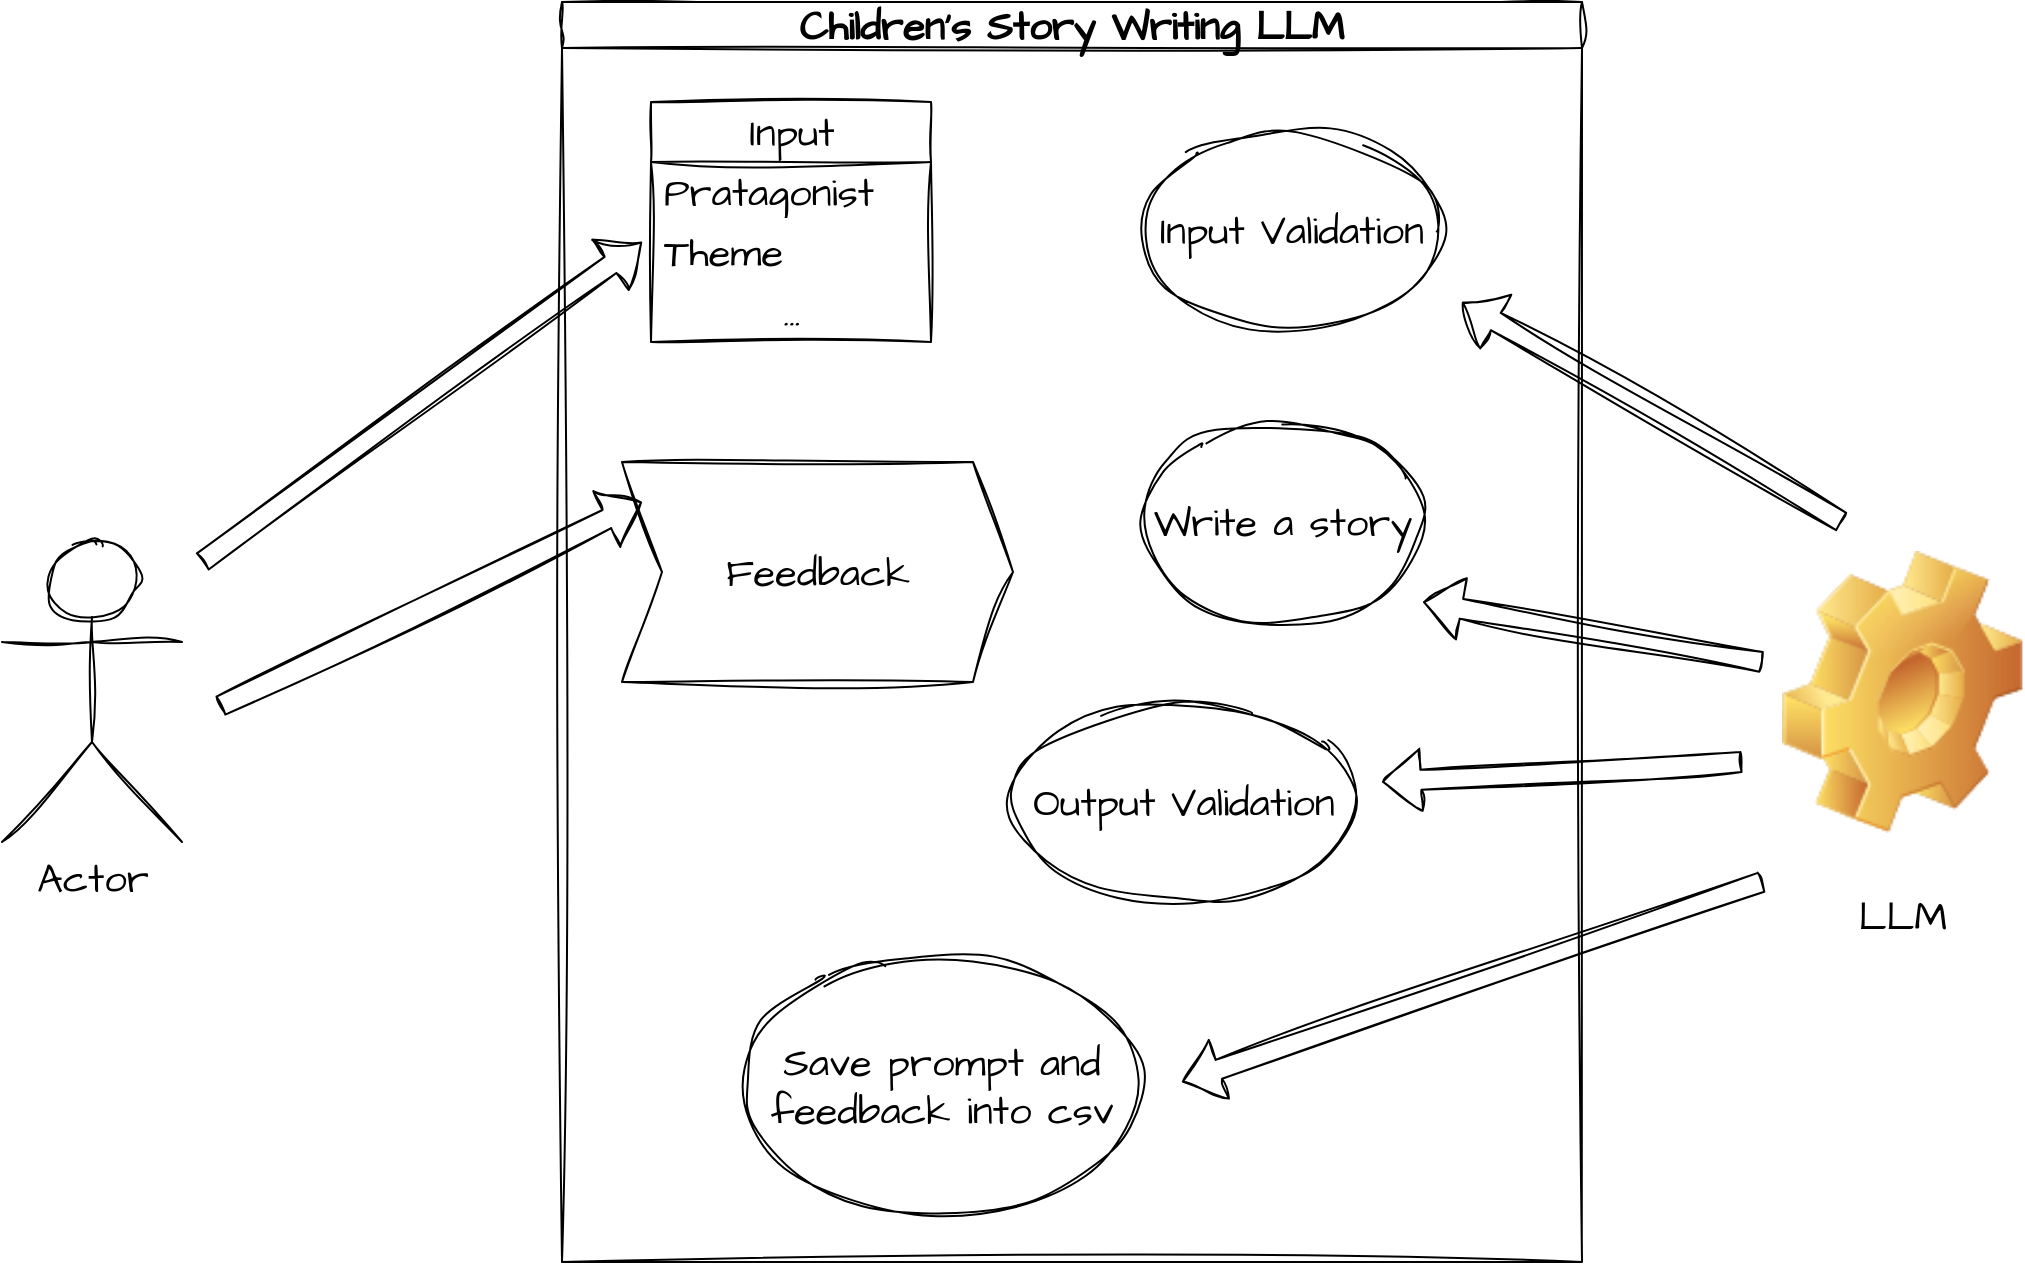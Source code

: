 <mxfile version="21.7.1" type="device">
  <diagram name="Page-1" id="e7e014a7-5840-1c2e-5031-d8a46d1fe8dd">
    <mxGraphModel dx="1593" dy="1659" grid="1" gridSize="10" guides="1" tooltips="1" connect="1" arrows="1" fold="1" page="1" pageScale="1" pageWidth="1169" pageHeight="826" background="none" math="0" shadow="0">
      <root>
        <mxCell id="0" />
        <mxCell id="1" parent="0" />
        <mxCell id="kxZoDECyMhjWRojpvkHS-41" value="Actor" style="shape=umlActor;verticalLabelPosition=bottom;verticalAlign=top;html=1;outlineConnect=0;sketch=1;hachureGap=4;jiggle=2;curveFitting=1;fontFamily=Architects Daughter;fontSource=https%3A%2F%2Ffonts.googleapis.com%2Fcss%3Ffamily%3DArchitects%2BDaughter;fontSize=20;" vertex="1" parent="1">
          <mxGeometry x="90" y="-420" width="90" height="150" as="geometry" />
        </mxCell>
        <mxCell id="kxZoDECyMhjWRojpvkHS-43" value="" style="shape=image;html=1;verticalLabelPosition=bottom;verticalAlign=top;imageAspect=1;aspect=fixed;image=img/clipart/Gear_128x128.png;sketch=1;hachureGap=4;jiggle=2;curveFitting=1;fontFamily=Architects Daughter;fontSource=https%3A%2F%2Ffonts.googleapis.com%2Fcss%3Ffamily%3DArchitects%2BDaughter;fontSize=20;" vertex="1" parent="1">
          <mxGeometry x="980" y="-415.5" width="120.2" height="141" as="geometry" />
        </mxCell>
        <mxCell id="kxZoDECyMhjWRojpvkHS-44" value="LLM" style="text;html=1;align=center;verticalAlign=middle;resizable=0;points=[];autosize=1;strokeColor=none;fillColor=none;fontSize=20;fontFamily=Architects Daughter;" vertex="1" parent="1">
          <mxGeometry x="1005.1" y="-253" width="70" height="40" as="geometry" />
        </mxCell>
        <mxCell id="kxZoDECyMhjWRojpvkHS-46" value="Children&#39;s Story Writing LLM" style="swimlane;whiteSpace=wrap;html=1;sketch=1;hachureGap=4;jiggle=2;curveFitting=1;fontFamily=Architects Daughter;fontSource=https%3A%2F%2Ffonts.googleapis.com%2Fcss%3Ffamily%3DArchitects%2BDaughter;fontSize=20;" vertex="1" parent="1">
          <mxGeometry x="370" y="-690" width="510" height="630" as="geometry" />
        </mxCell>
        <mxCell id="kxZoDECyMhjWRojpvkHS-47" value="Input" style="swimlane;fontStyle=0;childLayout=stackLayout;horizontal=1;startSize=30;horizontalStack=0;resizeParent=1;resizeParentMax=0;resizeLast=0;collapsible=1;marginBottom=0;whiteSpace=wrap;html=1;sketch=1;hachureGap=4;jiggle=2;curveFitting=1;fontFamily=Architects Daughter;fontSource=https%3A%2F%2Ffonts.googleapis.com%2Fcss%3Ffamily%3DArchitects%2BDaughter;fontSize=20;" vertex="1" parent="kxZoDECyMhjWRojpvkHS-46">
          <mxGeometry x="44.5" y="50" width="140" height="120" as="geometry" />
        </mxCell>
        <mxCell id="kxZoDECyMhjWRojpvkHS-48" value="Pratagonist" style="text;strokeColor=none;fillColor=none;align=left;verticalAlign=middle;spacingLeft=4;spacingRight=4;overflow=hidden;points=[[0,0.5],[1,0.5]];portConstraint=eastwest;rotatable=0;whiteSpace=wrap;html=1;fontSize=20;fontFamily=Architects Daughter;" vertex="1" parent="kxZoDECyMhjWRojpvkHS-47">
          <mxGeometry y="30" width="140" height="30" as="geometry" />
        </mxCell>
        <mxCell id="kxZoDECyMhjWRojpvkHS-49" value="Theme" style="text;strokeColor=none;fillColor=none;align=left;verticalAlign=middle;spacingLeft=4;spacingRight=4;overflow=hidden;points=[[0,0.5],[1,0.5]];portConstraint=eastwest;rotatable=0;whiteSpace=wrap;html=1;fontSize=20;fontFamily=Architects Daughter;" vertex="1" parent="kxZoDECyMhjWRojpvkHS-47">
          <mxGeometry y="60" width="140" height="30" as="geometry" />
        </mxCell>
        <mxCell id="kxZoDECyMhjWRojpvkHS-50" value="..." style="text;strokeColor=none;fillColor=none;align=center;verticalAlign=middle;spacingLeft=4;spacingRight=4;overflow=hidden;points=[[0,0.5],[1,0.5]];portConstraint=eastwest;rotatable=0;whiteSpace=wrap;html=1;fontSize=20;fontFamily=Architects Daughter;" vertex="1" parent="kxZoDECyMhjWRojpvkHS-47">
          <mxGeometry y="90" width="140" height="30" as="geometry" />
        </mxCell>
        <mxCell id="kxZoDECyMhjWRojpvkHS-53" value="Input Validation" style="ellipse;whiteSpace=wrap;html=1;sketch=1;hachureGap=4;jiggle=2;curveFitting=1;fontFamily=Architects Daughter;fontSource=https%3A%2F%2Ffonts.googleapis.com%2Fcss%3Ffamily%3DArchitects%2BDaughter;fontSize=20;fillColor=none;" vertex="1" parent="kxZoDECyMhjWRojpvkHS-46">
          <mxGeometry x="290" y="64" width="150" height="100" as="geometry" />
        </mxCell>
        <mxCell id="kxZoDECyMhjWRojpvkHS-54" value="Write a story" style="ellipse;whiteSpace=wrap;html=1;sketch=1;hachureGap=4;jiggle=2;curveFitting=1;fontFamily=Architects Daughter;fontSource=https%3A%2F%2Ffonts.googleapis.com%2Fcss%3Ffamily%3DArchitects%2BDaughter;fontSize=20;fillColor=none;" vertex="1" parent="kxZoDECyMhjWRojpvkHS-46">
          <mxGeometry x="290" y="210" width="140.5" height="100" as="geometry" />
        </mxCell>
        <mxCell id="kxZoDECyMhjWRojpvkHS-55" value="Feedback" style="shape=step;perimeter=stepPerimeter;whiteSpace=wrap;html=1;fixedSize=1;sketch=1;hachureGap=4;jiggle=2;curveFitting=1;fontFamily=Architects Daughter;fontSource=https%3A%2F%2Ffonts.googleapis.com%2Fcss%3Ffamily%3DArchitects%2BDaughter;fontSize=20;fillColor=none;" vertex="1" parent="kxZoDECyMhjWRojpvkHS-46">
          <mxGeometry x="30" y="230" width="195.5" height="110" as="geometry" />
        </mxCell>
        <mxCell id="kxZoDECyMhjWRojpvkHS-58" value="" style="shape=flexArrow;endArrow=classic;html=1;rounded=0;sketch=1;hachureGap=4;jiggle=2;curveFitting=1;fontFamily=Architects Daughter;fontSource=https%3A%2F%2Ffonts.googleapis.com%2Fcss%3Ffamily%3DArchitects%2BDaughter;fontSize=16;" edge="1" parent="kxZoDECyMhjWRojpvkHS-46">
          <mxGeometry width="50" height="50" relative="1" as="geometry">
            <mxPoint x="600" y="330" as="sourcePoint" />
            <mxPoint x="430.5" y="300" as="targetPoint" />
          </mxGeometry>
        </mxCell>
        <mxCell id="kxZoDECyMhjWRojpvkHS-59" value="Save prompt and feedback into csv" style="ellipse;whiteSpace=wrap;html=1;sketch=1;hachureGap=4;jiggle=2;curveFitting=1;fontFamily=Architects Daughter;fontSource=https%3A%2F%2Ffonts.googleapis.com%2Fcss%3Ffamily%3DArchitects%2BDaughter;fontSize=20;fillColor=none;" vertex="1" parent="kxZoDECyMhjWRojpvkHS-46">
          <mxGeometry x="90" y="477" width="200" height="130" as="geometry" />
        </mxCell>
        <mxCell id="kxZoDECyMhjWRojpvkHS-61" value="Output Validation" style="ellipse;whiteSpace=wrap;html=1;sketch=1;hachureGap=4;jiggle=2;curveFitting=1;fontFamily=Architects Daughter;fontSource=https%3A%2F%2Ffonts.googleapis.com%2Fcss%3Ffamily%3DArchitects%2BDaughter;fontSize=20;fillColor=none;" vertex="1" parent="kxZoDECyMhjWRojpvkHS-46">
          <mxGeometry x="225.5" y="350" width="170" height="100" as="geometry" />
        </mxCell>
        <mxCell id="kxZoDECyMhjWRojpvkHS-51" value="" style="shape=flexArrow;endArrow=classic;html=1;rounded=0;sketch=1;hachureGap=4;jiggle=2;curveFitting=1;fontFamily=Architects Daughter;fontSource=https%3A%2F%2Ffonts.googleapis.com%2Fcss%3Ffamily%3DArchitects%2BDaughter;fontSize=16;" edge="1" parent="1">
          <mxGeometry width="50" height="50" relative="1" as="geometry">
            <mxPoint x="190" y="-410" as="sourcePoint" />
            <mxPoint x="410" y="-570" as="targetPoint" />
          </mxGeometry>
        </mxCell>
        <mxCell id="kxZoDECyMhjWRojpvkHS-56" value="" style="shape=flexArrow;endArrow=classic;html=1;rounded=0;sketch=1;hachureGap=4;jiggle=2;curveFitting=1;fontFamily=Architects Daughter;fontSource=https%3A%2F%2Ffonts.googleapis.com%2Fcss%3Ffamily%3DArchitects%2BDaughter;fontSize=16;entryX=0.051;entryY=0.182;entryDx=0;entryDy=0;entryPerimeter=0;" edge="1" parent="1" target="kxZoDECyMhjWRojpvkHS-55">
          <mxGeometry width="50" height="50" relative="1" as="geometry">
            <mxPoint x="199" y="-338" as="sourcePoint" />
            <mxPoint x="419" y="-498" as="targetPoint" />
          </mxGeometry>
        </mxCell>
        <mxCell id="kxZoDECyMhjWRojpvkHS-57" value="" style="shape=flexArrow;endArrow=classic;html=1;rounded=0;sketch=1;hachureGap=4;jiggle=2;curveFitting=1;fontFamily=Architects Daughter;fontSource=https%3A%2F%2Ffonts.googleapis.com%2Fcss%3Ffamily%3DArchitects%2BDaughter;fontSize=16;" edge="1" parent="1">
          <mxGeometry width="50" height="50" relative="1" as="geometry">
            <mxPoint x="1010" y="-430" as="sourcePoint" />
            <mxPoint x="820" y="-540" as="targetPoint" />
          </mxGeometry>
        </mxCell>
        <mxCell id="kxZoDECyMhjWRojpvkHS-60" value="" style="shape=flexArrow;endArrow=classic;html=1;rounded=0;sketch=1;hachureGap=4;jiggle=2;curveFitting=1;fontFamily=Architects Daughter;fontSource=https%3A%2F%2Ffonts.googleapis.com%2Fcss%3Ffamily%3DArchitects%2BDaughter;fontSize=16;" edge="1" parent="1">
          <mxGeometry width="50" height="50" relative="1" as="geometry">
            <mxPoint x="970" y="-250" as="sourcePoint" />
            <mxPoint x="680" y="-150" as="targetPoint" />
          </mxGeometry>
        </mxCell>
        <mxCell id="kxZoDECyMhjWRojpvkHS-62" value="" style="shape=flexArrow;endArrow=classic;html=1;rounded=0;sketch=1;hachureGap=4;jiggle=2;curveFitting=1;fontFamily=Architects Daughter;fontSource=https%3A%2F%2Ffonts.googleapis.com%2Fcss%3Ffamily%3DArchitects%2BDaughter;fontSize=16;" edge="1" parent="1">
          <mxGeometry width="50" height="50" relative="1" as="geometry">
            <mxPoint x="960" y="-310" as="sourcePoint" />
            <mxPoint x="780" y="-300" as="targetPoint" />
          </mxGeometry>
        </mxCell>
      </root>
    </mxGraphModel>
  </diagram>
</mxfile>
